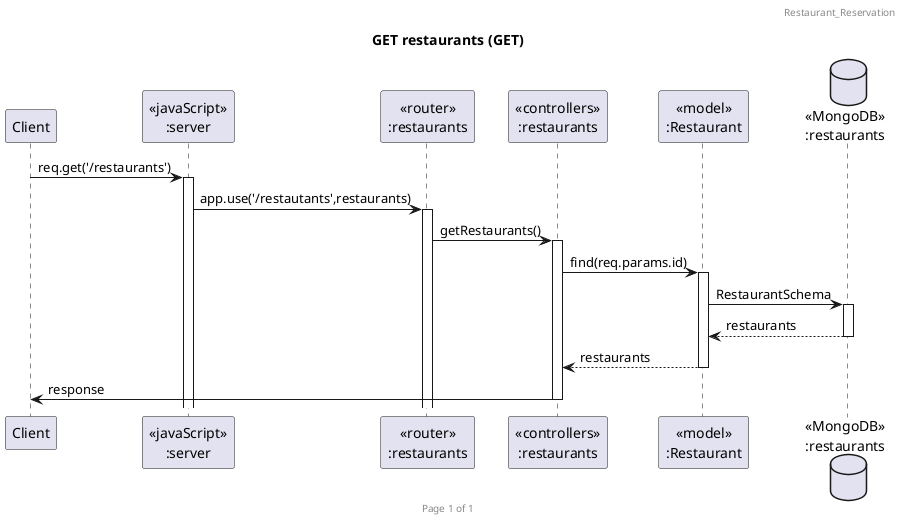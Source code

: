 @startuml Restaurants (GET)

header Restaurant_Reservation
footer Page %page% of %lastpage%
title "GET restaurants (GET)"

participant "Client" as client
participant "<<javaScript>>\n:server" as server
participant "<<router>>\n:restaurants" as routerRestaurants
participant "<<controllers>>\n:restaurants" as controllersRestaurants
participant "<<model>>\n:Restaurant" as modelRestaurant
database "<<MongoDB>>\n:restaurants" as RestaurantsDatabase

client->server ++:req.get('/restaurants')
server->routerRestaurants ++:app.use('/restautants',restaurants)
routerRestaurants -> controllersRestaurants ++:getRestaurants()
controllersRestaurants->modelRestaurant ++:find(req.params.id)
modelRestaurant ->RestaurantsDatabase ++: RestaurantSchema
RestaurantsDatabase --> modelRestaurant --: restaurants
modelRestaurant-->controllersRestaurants --:restaurants
controllersRestaurants->client --:response

@enduml
